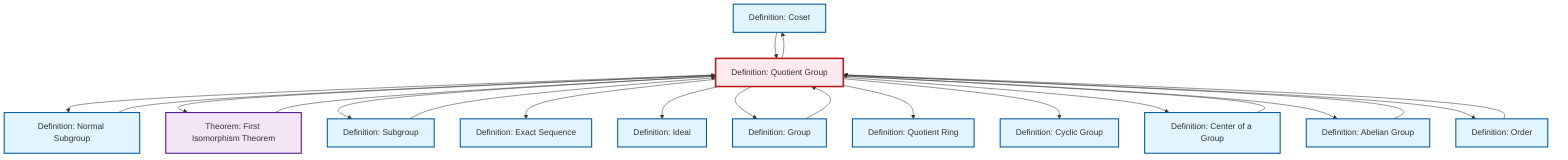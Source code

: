 graph TD
    classDef definition fill:#e1f5fe,stroke:#01579b,stroke-width:2px
    classDef theorem fill:#f3e5f5,stroke:#4a148c,stroke-width:2px
    classDef axiom fill:#fff3e0,stroke:#e65100,stroke-width:2px
    classDef example fill:#e8f5e9,stroke:#1b5e20,stroke-width:2px
    classDef current fill:#ffebee,stroke:#b71c1c,stroke-width:3px
    def-coset["Definition: Coset"]:::definition
    def-cyclic-group["Definition: Cyclic Group"]:::definition
    def-quotient-ring["Definition: Quotient Ring"]:::definition
    thm-first-isomorphism["Theorem: First Isomorphism Theorem"]:::theorem
    def-group["Definition: Group"]:::definition
    def-center-of-group["Definition: Center of a Group"]:::definition
    def-order["Definition: Order"]:::definition
    def-quotient-group["Definition: Quotient Group"]:::definition
    def-subgroup["Definition: Subgroup"]:::definition
    def-ideal["Definition: Ideal"]:::definition
    def-normal-subgroup["Definition: Normal Subgroup"]:::definition
    def-abelian-group["Definition: Abelian Group"]:::definition
    def-exact-sequence["Definition: Exact Sequence"]:::definition
    def-quotient-group --> def-normal-subgroup
    def-subgroup --> def-quotient-group
    def-quotient-group --> thm-first-isomorphism
    def-quotient-group --> def-subgroup
    def-abelian-group --> def-quotient-group
    def-quotient-group --> def-exact-sequence
    def-quotient-group --> def-ideal
    thm-first-isomorphism --> def-quotient-group
    def-quotient-group --> def-group
    def-quotient-group --> def-quotient-ring
    def-coset --> def-quotient-group
    def-center-of-group --> def-quotient-group
    def-quotient-group --> def-cyclic-group
    def-order --> def-quotient-group
    def-quotient-group --> def-center-of-group
    def-quotient-group --> def-coset
    def-quotient-group --> def-abelian-group
    def-quotient-group --> def-order
    def-group --> def-quotient-group
    def-normal-subgroup --> def-quotient-group
    class def-quotient-group current